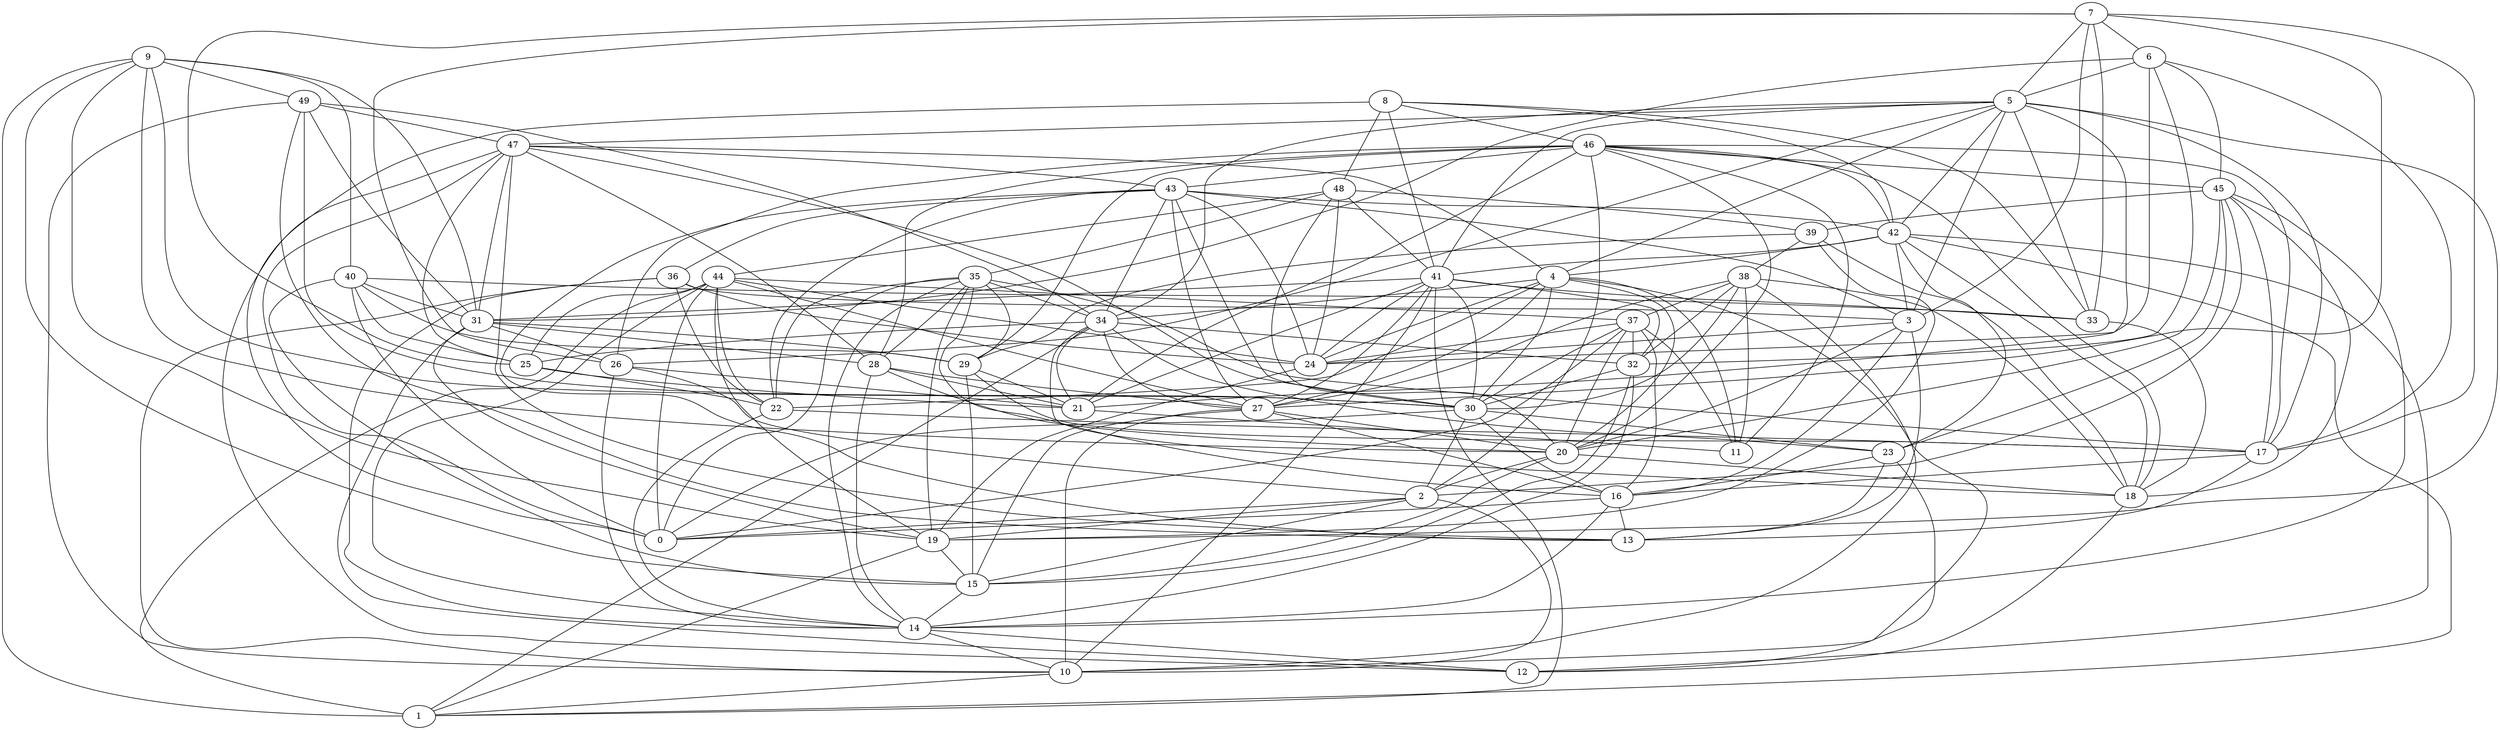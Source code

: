 digraph GG_graph {

subgraph G_graph {
edge [color = black]
"16" -> "0" [dir = none]
"16" -> "13" [dir = none]
"16" -> "14" [dir = none]
"47" -> "28" [dir = none]
"47" -> "13" [dir = none]
"47" -> "4" [dir = none]
"47" -> "30" [dir = none]
"47" -> "25" [dir = none]
"4" -> "10" [dir = none]
"4" -> "30" [dir = none]
"4" -> "24" [dir = none]
"4" -> "20" [dir = none]
"4" -> "34" [dir = none]
"5" -> "33" [dir = none]
"5" -> "19" [dir = none]
"5" -> "3" [dir = none]
"5" -> "47" [dir = none]
"5" -> "4" [dir = none]
"5" -> "17" [dir = none]
"8" -> "42" [dir = none]
"8" -> "0" [dir = none]
"8" -> "46" [dir = none]
"8" -> "33" [dir = none]
"33" -> "18" [dir = none]
"20" -> "15" [dir = none]
"20" -> "18" [dir = none]
"20" -> "2" [dir = none]
"38" -> "32" [dir = none]
"38" -> "10" [dir = none]
"38" -> "30" [dir = none]
"38" -> "37" [dir = none]
"37" -> "16" [dir = none]
"37" -> "24" [dir = none]
"37" -> "11" [dir = none]
"37" -> "30" [dir = none]
"37" -> "20" [dir = none]
"37" -> "0" [dir = none]
"37" -> "32" [dir = none]
"24" -> "19" [dir = none]
"21" -> "11" [dir = none]
"23" -> "16" [dir = none]
"23" -> "12" [dir = none]
"23" -> "13" [dir = none]
"26" -> "21" [dir = none]
"32" -> "30" [dir = none]
"32" -> "15" [dir = none]
"32" -> "14" [dir = none]
"46" -> "43" [dir = none]
"46" -> "20" [dir = none]
"46" -> "45" [dir = none]
"46" -> "26" [dir = none]
"46" -> "28" [dir = none]
"46" -> "18" [dir = none]
"46" -> "21" [dir = none]
"46" -> "11" [dir = none]
"10" -> "1" [dir = none]
"7" -> "6" [dir = none]
"7" -> "33" [dir = none]
"7" -> "3" [dir = none]
"7" -> "17" [dir = none]
"7" -> "27" [dir = none]
"41" -> "1" [dir = none]
"41" -> "31" [dir = none]
"41" -> "10" [dir = none]
"41" -> "32" [dir = none]
"41" -> "24" [dir = none]
"28" -> "27" [dir = none]
"28" -> "20" [dir = none]
"28" -> "21" [dir = none]
"45" -> "39" [dir = none]
"45" -> "20" [dir = none]
"45" -> "2" [dir = none]
"6" -> "24" [dir = none]
"6" -> "17" [dir = none]
"6" -> "31" [dir = none]
"6" -> "32" [dir = none]
"6" -> "5" [dir = none]
"6" -> "45" [dir = none]
"30" -> "16" [dir = none]
"3" -> "24" [dir = none]
"3" -> "13" [dir = none]
"3" -> "16" [dir = none]
"3" -> "20" [dir = none]
"36" -> "3" [dir = none]
"36" -> "24" [dir = none]
"36" -> "14" [dir = none]
"22" -> "14" [dir = none]
"9" -> "19" [dir = none]
"9" -> "31" [dir = none]
"9" -> "15" [dir = none]
"9" -> "30" [dir = none]
"9" -> "20" [dir = none]
"18" -> "12" [dir = none]
"48" -> "41" [dir = none]
"48" -> "24" [dir = none]
"48" -> "20" [dir = none]
"48" -> "35" [dir = none]
"39" -> "18" [dir = none]
"39" -> "29" [dir = none]
"39" -> "19" [dir = none]
"29" -> "21" [dir = none]
"17" -> "13" [dir = none]
"17" -> "16" [dir = none]
"40" -> "25" [dir = none]
"40" -> "31" [dir = none]
"40" -> "0" [dir = none]
"40" -> "15" [dir = none]
"40" -> "29" [dir = none]
"40" -> "33" [dir = none]
"15" -> "14" [dir = none]
"42" -> "18" [dir = none]
"42" -> "3" [dir = none]
"42" -> "1" [dir = none]
"42" -> "23" [dir = none]
"49" -> "13" [dir = none]
"49" -> "34" [dir = none]
"49" -> "30" [dir = none]
"49" -> "10" [dir = none]
"25" -> "21" [dir = none]
"2" -> "10" [dir = none]
"2" -> "15" [dir = none]
"43" -> "22" [dir = none]
"43" -> "27" [dir = none]
"43" -> "42" [dir = none]
"43" -> "34" [dir = none]
"43" -> "13" [dir = none]
"31" -> "26" [dir = none]
"31" -> "28" [dir = none]
"31" -> "29" [dir = none]
"35" -> "29" [dir = none]
"35" -> "28" [dir = none]
"35" -> "17" [dir = none]
"35" -> "34" [dir = none]
"35" -> "22" [dir = none]
"44" -> "19" [dir = none]
"44" -> "27" [dir = none]
"44" -> "24" [dir = none]
"44" -> "37" [dir = none]
"44" -> "14" [dir = none]
"44" -> "0" [dir = none]
"34" -> "23" [dir = none]
"34" -> "21" [dir = none]
"34" -> "32" [dir = none]
"34" -> "1" [dir = none]
"34" -> "27" [dir = none]
"14" -> "10" [dir = none]
"14" -> "12" [dir = none]
"19" -> "15" [dir = none]
"45" -> "17" [dir = none]
"36" -> "10" [dir = none]
"19" -> "1" [dir = none]
"5" -> "42" [dir = none]
"46" -> "2" [dir = none]
"26" -> "14" [dir = none]
"38" -> "27" [dir = none]
"9" -> "40" [dir = none]
"45" -> "14" [dir = none]
"49" -> "47" [dir = none]
"28" -> "14" [dir = none]
"5" -> "34" [dir = none]
"45" -> "18" [dir = none]
"45" -> "23" [dir = none]
"49" -> "31" [dir = none]
"42" -> "12" [dir = none]
"25" -> "22" [dir = none]
"27" -> "15" [dir = none]
"43" -> "30" [dir = none]
"41" -> "21" [dir = none]
"41" -> "33" [dir = none]
"44" -> "25" [dir = none]
"27" -> "10" [dir = none]
"48" -> "44" [dir = none]
"31" -> "12" [dir = none]
"44" -> "22" [dir = none]
"42" -> "41" [dir = none]
"48" -> "39" [dir = none]
"38" -> "11" [dir = none]
"47" -> "31" [dir = none]
"34" -> "25" [dir = none]
"4" -> "22" [dir = none]
"5" -> "21" [dir = none]
"39" -> "38" [dir = none]
"43" -> "3" [dir = none]
"35" -> "14" [dir = none]
"43" -> "36" [dir = none]
"44" -> "1" [dir = none]
"36" -> "22" [dir = none]
"7" -> "5" [dir = none]
"29" -> "17" [dir = none]
"5" -> "26" [dir = none]
"41" -> "30" [dir = none]
"35" -> "16" [dir = none]
"34" -> "18" [dir = none]
"22" -> "17" [dir = none]
"9" -> "1" [dir = none]
"42" -> "4" [dir = none]
"35" -> "0" [dir = none]
"46" -> "29" [dir = none]
"4" -> "27" [dir = none]
"27" -> "20" [dir = none]
"31" -> "19" [dir = none]
"47" -> "12" [dir = none]
"2" -> "19" [dir = none]
"4" -> "11" [dir = none]
"41" -> "27" [dir = none]
"8" -> "41" [dir = none]
"27" -> "16" [dir = none]
"35" -> "19" [dir = none]
"30" -> "23" [dir = none]
"46" -> "17" [dir = none]
"38" -> "18" [dir = none]
"46" -> "42" [dir = none]
"8" -> "48" [dir = none]
"7" -> "25" [dir = none]
"5" -> "41" [dir = none]
"7" -> "26" [dir = none]
"30" -> "2" [dir = none]
"26" -> "2" [dir = none]
"2" -> "0" [dir = none]
"43" -> "24" [dir = none]
"29" -> "15" [dir = none]
"9" -> "49" [dir = none]
"47" -> "43" [dir = none]
"30" -> "0" [dir = none]
"47" -> "0" [dir = none]
}

}

